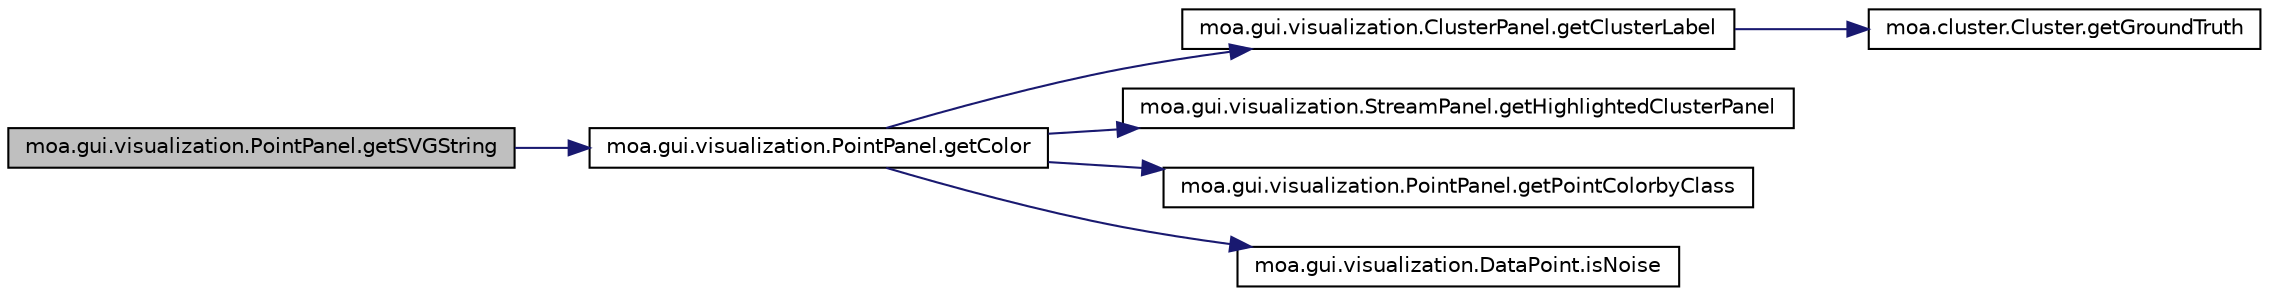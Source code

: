 digraph G
{
  edge [fontname="Helvetica",fontsize="10",labelfontname="Helvetica",labelfontsize="10"];
  node [fontname="Helvetica",fontsize="10",shape=record];
  rankdir=LR;
  Node1 [label="moa.gui.visualization.PointPanel.getSVGString",height=0.2,width=0.4,color="black", fillcolor="grey75", style="filled" fontcolor="black"];
  Node1 -> Node2 [color="midnightblue",fontsize="10",style="solid",fontname="Helvetica"];
  Node2 [label="moa.gui.visualization.PointPanel.getColor",height=0.2,width=0.4,color="black", fillcolor="white", style="filled",URL="$classmoa_1_1gui_1_1visualization_1_1PointPanel.html#ac35cc915fb7f52a3573cc4e539d8915d"];
  Node2 -> Node3 [color="midnightblue",fontsize="10",style="solid",fontname="Helvetica"];
  Node3 [label="moa.gui.visualization.ClusterPanel.getClusterLabel",height=0.2,width=0.4,color="black", fillcolor="white", style="filled",URL="$classmoa_1_1gui_1_1visualization_1_1ClusterPanel.html#ac2a4c67048874c48f50e079810fc01ed"];
  Node3 -> Node4 [color="midnightblue",fontsize="10",style="solid",fontname="Helvetica"];
  Node4 [label="moa.cluster.Cluster.getGroundTruth",height=0.2,width=0.4,color="black", fillcolor="white", style="filled",URL="$classmoa_1_1cluster_1_1Cluster.html#a8be46287f76d14e83567381c23581d3b"];
  Node2 -> Node5 [color="midnightblue",fontsize="10",style="solid",fontname="Helvetica"];
  Node5 [label="moa.gui.visualization.StreamPanel.getHighlightedClusterPanel",height=0.2,width=0.4,color="black", fillcolor="white", style="filled",URL="$classmoa_1_1gui_1_1visualization_1_1StreamPanel.html#af23812fe53420928756a2b33bb8871c9"];
  Node2 -> Node6 [color="midnightblue",fontsize="10",style="solid",fontname="Helvetica"];
  Node6 [label="moa.gui.visualization.PointPanel.getPointColorbyClass",height=0.2,width=0.4,color="black", fillcolor="white", style="filled",URL="$classmoa_1_1gui_1_1visualization_1_1PointPanel.html#a305d4de9c721b8f62c1d76c5a75dcb26"];
  Node2 -> Node7 [color="midnightblue",fontsize="10",style="solid",fontname="Helvetica"];
  Node7 [label="moa.gui.visualization.DataPoint.isNoise",height=0.2,width=0.4,color="black", fillcolor="white", style="filled",URL="$classmoa_1_1gui_1_1visualization_1_1DataPoint.html#a346207ffb1974293b5d67cf10656ef3d"];
}
